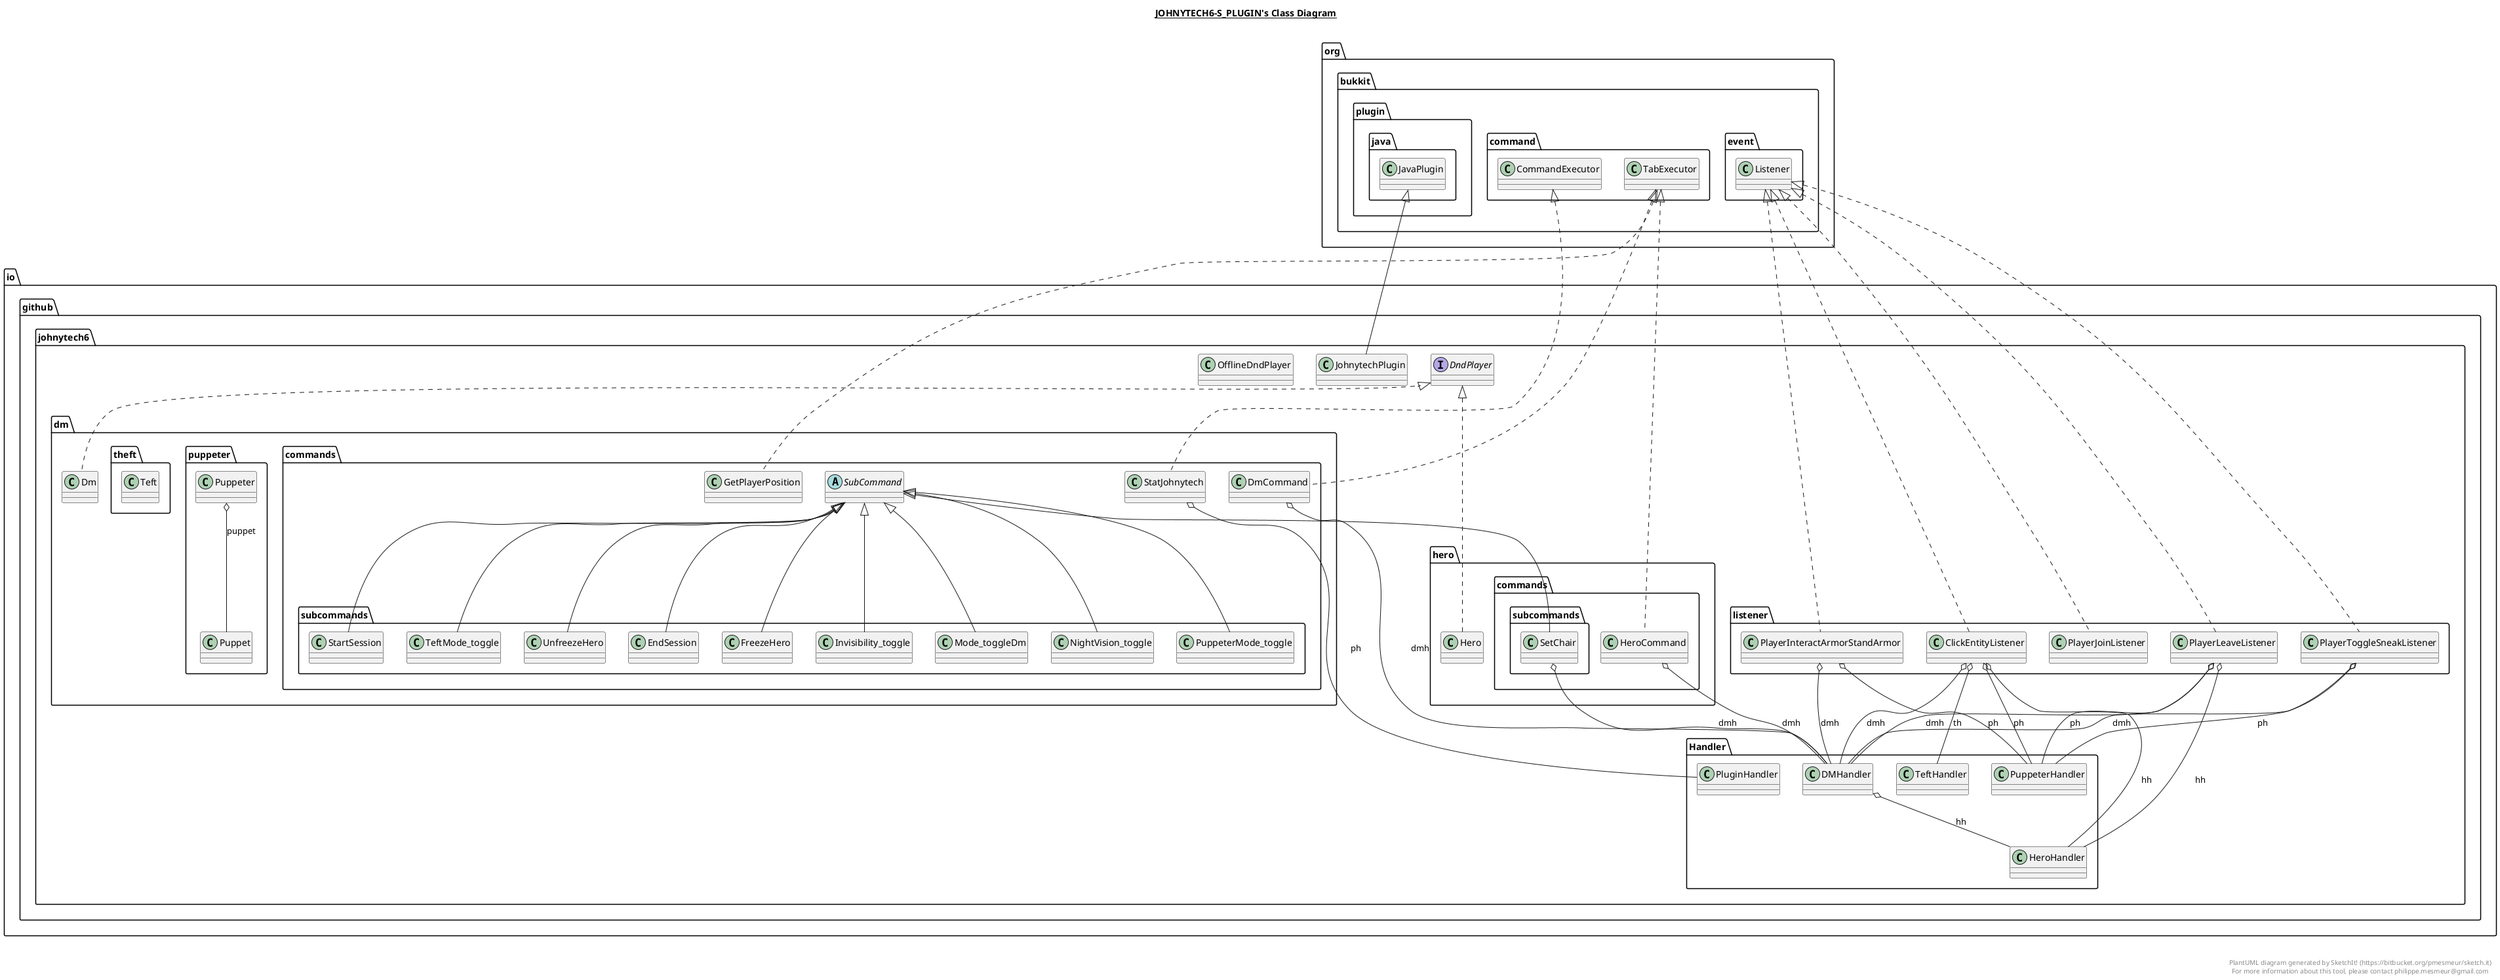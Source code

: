 @startuml

title __JOHNYTECH6-S_PLUGIN's Class Diagram__\n

  namespace io.github.johnytech6 {
    interface io.github.johnytech6.DndPlayer {
    }

    namespace Handler {
      class io.github.johnytech6.Handler.DMHandler {
      }

      class io.github.johnytech6.Handler.HeroHandler {
      }

      class io.github.johnytech6.Handler.PluginHandler {
      }

      class io.github.johnytech6.Handler.TeftHandler {
      }
    }

    class io.github.johnytech6.JohnytechPlugin {
    }

    class io.github.johnytech6.OfflineDndPlayer {
    }

    namespace dm {
      class io.github.johnytech6.dm.Dm {
      }

      namespace commands {
        class io.github.johnytech6.dm.commands.DmCommand {
        }

        class io.github.johnytech6.dm.commands.GetPlayerPosition {
        }

        class io.github.johnytech6.dm.commands.StatJohnytech {
        }

        abstract class io.github.johnytech6.dm.commands.SubCommand {
        }

        namespace subcommands {
          class io.github.johnytech6.dm.commands.subcommands.EndSession {
          }

          class io.github.johnytech6.dm.commands.subcommands.FreezeHero {
          }

          class io.github.johnytech6.dm.commands.subcommands.Invisibility_toggle {
          }

          class io.github.johnytech6.dm.commands.subcommands.Mode_toggleDm {
          }

          class io.github.johnytech6.dm.commands.subcommands.NightVision_toggle {
          }

          class io.github.johnytech6.dm.commands.subcommands.PuppeterMode_toggle {
          }

          class io.github.johnytech6.dm.commands.subcommands.StartSession {
          }

          class io.github.johnytech6.dm.commands.subcommands.TeftMode_toggle {
          }

          class io.github.johnytech6.dm.commands.subcommands.UnfreezeHero {
          }
        }
      }

      namespace puppeter {
        class io.github.johnytech6.dm.puppeter.Puppet {
        }

        class io.github.johnytech6.dm.puppeter.Puppeter {
        }

        class io.github.johnytech6.Handler.PuppeterHandler {
        }
      }

      namespace theft {
        class io.github.johnytech6.dm.theft.Teft {
        }
      }
    }

    namespace hero {
      class io.github.johnytech6.hero.Hero {
      }

      namespace commands {
        class io.github.johnytech6.hero.commands.HeroCommand {
        }

        namespace subcommands {
          class io.github.johnytech6.hero.commands.subcommands.SetChair {
          }
        }
      }
    }
  }
  

  namespace io.github.johnytech6 {
    namespace listener {
      class io.github.johnytech6.listener.ClickEntityListener {
      }

      class io.github.johnytech6.listener.PlayerInteractArmorStandArmor {
      }

      class io.github.johnytech6.listener.PlayerJoinListener {
      }

      class io.github.johnytech6.listener.PlayerLeaveListener {
      }

      class io.github.johnytech6.listener.PlayerToggleSneakListener {
      }
    }
  }
  

  io.github.johnytech6.Handler.DMHandler o-- io.github.johnytech6.Handler.HeroHandler : hh
  io.github.johnytech6.JohnytechPlugin -up-|> org.bukkit.plugin.java.JavaPlugin
  io.github.johnytech6.dm.Dm .up.|> io.github.johnytech6.DndPlayer
  io.github.johnytech6.dm.commands.DmCommand .up.|> org.bukkit.command.TabExecutor
  io.github.johnytech6.dm.commands.DmCommand o-- io.github.johnytech6.Handler.DMHandler : dmh
  io.github.johnytech6.dm.commands.GetPlayerPosition .up.|> org.bukkit.command.TabExecutor
  io.github.johnytech6.dm.commands.StatJohnytech .up.|> org.bukkit.command.CommandExecutor
  io.github.johnytech6.dm.commands.StatJohnytech o-- io.github.johnytech6.Handler.PluginHandler : ph
  io.github.johnytech6.dm.commands.subcommands.EndSession -up-|> io.github.johnytech6.dm.commands.SubCommand
  io.github.johnytech6.dm.commands.subcommands.FreezeHero -up-|> io.github.johnytech6.dm.commands.SubCommand
  io.github.johnytech6.dm.commands.subcommands.Invisibility_toggle -up-|> io.github.johnytech6.dm.commands.SubCommand
  io.github.johnytech6.dm.commands.subcommands.Mode_toggleDm -up-|> io.github.johnytech6.dm.commands.SubCommand
  io.github.johnytech6.dm.commands.subcommands.NightVision_toggle -up-|> io.github.johnytech6.dm.commands.SubCommand
  io.github.johnytech6.dm.commands.subcommands.PuppeterMode_toggle -up-|> io.github.johnytech6.dm.commands.SubCommand
  io.github.johnytech6.dm.commands.subcommands.StartSession -up-|> io.github.johnytech6.dm.commands.SubCommand
  io.github.johnytech6.dm.commands.subcommands.TeftMode_toggle -up-|> io.github.johnytech6.dm.commands.SubCommand
  io.github.johnytech6.dm.commands.subcommands.UnfreezeHero -up-|> io.github.johnytech6.dm.commands.SubCommand
  io.github.johnytech6.dm.puppeter.Puppeter o-- io.github.johnytech6.dm.puppeter.Puppet : puppet
  io.github.johnytech6.hero.Hero .up.|> io.github.johnytech6.DndPlayer
  io.github.johnytech6.hero.commands.HeroCommand .up.|> org.bukkit.command.TabExecutor
  io.github.johnytech6.hero.commands.HeroCommand o-- io.github.johnytech6.Handler.DMHandler : dmh
  io.github.johnytech6.hero.commands.subcommands.SetChair -up-|> io.github.johnytech6.dm.commands.SubCommand
  io.github.johnytech6.hero.commands.subcommands.SetChair o-- io.github.johnytech6.Handler.DMHandler : dmh
  io.github.johnytech6.listener.ClickEntityListener .up.|> org.bukkit.event.Listener
  io.github.johnytech6.listener.ClickEntityListener o-- io.github.johnytech6.Handler.DMHandler : dmh
  io.github.johnytech6.listener.ClickEntityListener o-- io.github.johnytech6.Handler.HeroHandler : hh
  io.github.johnytech6.listener.ClickEntityListener o-- io.github.johnytech6.Handler.PuppeterHandler : ph
  io.github.johnytech6.listener.ClickEntityListener o-- io.github.johnytech6.Handler.TeftHandler : th
  io.github.johnytech6.listener.PlayerInteractArmorStandArmor .up.|> org.bukkit.event.Listener
  io.github.johnytech6.listener.PlayerInteractArmorStandArmor o-- io.github.johnytech6.Handler.DMHandler : dmh
  io.github.johnytech6.listener.PlayerInteractArmorStandArmor o-- io.github.johnytech6.Handler.PuppeterHandler : ph
  io.github.johnytech6.listener.PlayerJoinListener .up.|> org.bukkit.event.Listener
  io.github.johnytech6.listener.PlayerLeaveListener .up.|> org.bukkit.event.Listener
  io.github.johnytech6.listener.PlayerLeaveListener o-- io.github.johnytech6.Handler.DMHandler : dmh
  io.github.johnytech6.listener.PlayerLeaveListener o-- io.github.johnytech6.Handler.HeroHandler : hh
  io.github.johnytech6.listener.PlayerLeaveListener o-- io.github.johnytech6.Handler.PuppeterHandler : ph
  io.github.johnytech6.listener.PlayerToggleSneakListener .up.|> org.bukkit.event.Listener
  io.github.johnytech6.listener.PlayerToggleSneakListener o-- io.github.johnytech6.Handler.DMHandler : dmh
  io.github.johnytech6.listener.PlayerToggleSneakListener o-- io.github.johnytech6.Handler.PuppeterHandler : ph


right footer


PlantUML diagram generated by SketchIt! (https://bitbucket.org/pmesmeur/sketch.it)
For more information about this tool, please contact philippe.mesmeur@gmail.com
endfooter

@enduml
